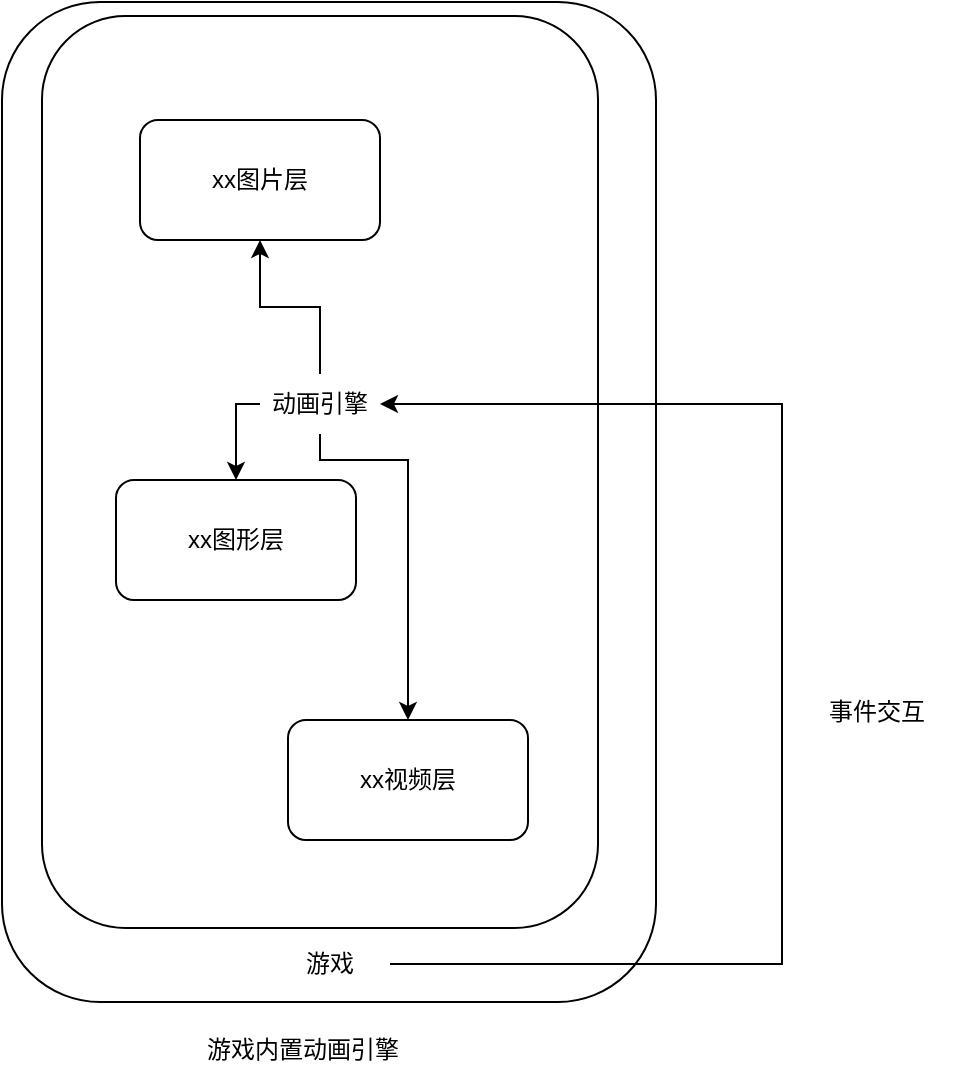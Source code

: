 <mxfile version="27.1.4" pages="4">
  <diagram name="第 1 页" id="yyOOsO7zVGeH69mSe8FG">
    <mxGraphModel dx="1426" dy="715" grid="0" gridSize="10" guides="1" tooltips="1" connect="1" arrows="1" fold="1" page="1" pageScale="1" pageWidth="827" pageHeight="1169" math="0" shadow="0">
      <root>
        <mxCell id="0" />
        <mxCell id="1" parent="0" />
        <mxCell id="M84I21mg1kucJbuXEiCf-1" value="" style="rounded=1;whiteSpace=wrap;html=1;" vertex="1" parent="1">
          <mxGeometry x="52" y="140" width="327" height="500" as="geometry" />
        </mxCell>
        <mxCell id="M84I21mg1kucJbuXEiCf-3" value="&lt;div&gt;&lt;br&gt;&lt;/div&gt;&lt;div&gt;&lt;br&gt;&lt;/div&gt;&lt;div&gt;&lt;br&gt;&lt;/div&gt;&lt;div&gt;&lt;br&gt;&lt;/div&gt;&lt;div&gt;&lt;br&gt;&lt;/div&gt;" style="rounded=1;whiteSpace=wrap;html=1;" vertex="1" parent="1">
          <mxGeometry x="72" y="147" width="278" height="456" as="geometry" />
        </mxCell>
        <mxCell id="M84I21mg1kucJbuXEiCf-4" value="xx图片层" style="rounded=1;whiteSpace=wrap;html=1;" vertex="1" parent="1">
          <mxGeometry x="121" y="199" width="120" height="60" as="geometry" />
        </mxCell>
        <mxCell id="M84I21mg1kucJbuXEiCf-5" value="xx视频层" style="rounded=1;whiteSpace=wrap;html=1;" vertex="1" parent="1">
          <mxGeometry x="195" y="499" width="120" height="60" as="geometry" />
        </mxCell>
        <mxCell id="M84I21mg1kucJbuXEiCf-6" value="xx图形层" style="rounded=1;whiteSpace=wrap;html=1;" vertex="1" parent="1">
          <mxGeometry x="109" y="379" width="120" height="60" as="geometry" />
        </mxCell>
        <mxCell id="mv1lopZAlZF5yoOhPt68-5" style="edgeStyle=orthogonalEdgeStyle;rounded=0;orthogonalLoop=1;jettySize=auto;html=1;exitX=1;exitY=0.5;exitDx=0;exitDy=0;entryX=1;entryY=0.5;entryDx=0;entryDy=0;" edge="1" parent="1" source="mv1lopZAlZF5yoOhPt68-2" target="mv1lopZAlZF5yoOhPt68-3">
          <mxGeometry relative="1" as="geometry">
            <Array as="points">
              <mxPoint x="442" y="621" />
              <mxPoint x="442" y="341" />
            </Array>
          </mxGeometry>
        </mxCell>
        <mxCell id="mv1lopZAlZF5yoOhPt68-2" value="游戏" style="text;html=1;align=center;verticalAlign=middle;whiteSpace=wrap;rounded=0;" vertex="1" parent="1">
          <mxGeometry x="186" y="606" width="60" height="30" as="geometry" />
        </mxCell>
        <mxCell id="mv1lopZAlZF5yoOhPt68-7" style="edgeStyle=orthogonalEdgeStyle;rounded=0;orthogonalLoop=1;jettySize=auto;html=1;exitX=0.5;exitY=0;exitDx=0;exitDy=0;entryX=0.5;entryY=1;entryDx=0;entryDy=0;" edge="1" parent="1" source="mv1lopZAlZF5yoOhPt68-3" target="M84I21mg1kucJbuXEiCf-4">
          <mxGeometry relative="1" as="geometry" />
        </mxCell>
        <mxCell id="mv1lopZAlZF5yoOhPt68-9" style="edgeStyle=orthogonalEdgeStyle;rounded=0;orthogonalLoop=1;jettySize=auto;html=1;exitX=0;exitY=0.5;exitDx=0;exitDy=0;entryX=0.5;entryY=0;entryDx=0;entryDy=0;" edge="1" parent="1" source="mv1lopZAlZF5yoOhPt68-3" target="M84I21mg1kucJbuXEiCf-6">
          <mxGeometry relative="1" as="geometry" />
        </mxCell>
        <mxCell id="mv1lopZAlZF5yoOhPt68-10" style="edgeStyle=orthogonalEdgeStyle;rounded=0;orthogonalLoop=1;jettySize=auto;html=1;exitX=0.5;exitY=1;exitDx=0;exitDy=0;" edge="1" parent="1" source="mv1lopZAlZF5yoOhPt68-3" target="M84I21mg1kucJbuXEiCf-5">
          <mxGeometry relative="1" as="geometry">
            <Array as="points">
              <mxPoint x="211" y="369" />
              <mxPoint x="255" y="369" />
            </Array>
          </mxGeometry>
        </mxCell>
        <mxCell id="mv1lopZAlZF5yoOhPt68-3" value="动画引擎" style="text;html=1;align=center;verticalAlign=middle;whiteSpace=wrap;rounded=0;" vertex="1" parent="1">
          <mxGeometry x="181" y="326" width="60" height="30" as="geometry" />
        </mxCell>
        <mxCell id="mv1lopZAlZF5yoOhPt68-6" value="事件交互" style="text;html=1;align=center;verticalAlign=middle;whiteSpace=wrap;rounded=0;" vertex="1" parent="1">
          <mxGeometry x="450" y="480" width="79" height="30" as="geometry" />
        </mxCell>
        <mxCell id="xynq_uZ7eenPWzUAIqmk-2" value="游戏内置动画引擎" style="text;html=1;align=center;verticalAlign=middle;whiteSpace=wrap;rounded=0;" vertex="1" parent="1">
          <mxGeometry x="133" y="649" width="139" height="30" as="geometry" />
        </mxCell>
      </root>
    </mxGraphModel>
  </diagram>
  <diagram id="NpsA3vHPyezCLq_kCRzI" name="第 2 页">
    <mxGraphModel dx="1426" dy="715" grid="0" gridSize="10" guides="1" tooltips="1" connect="1" arrows="1" fold="1" page="1" pageScale="1" pageWidth="827" pageHeight="1169" math="0" shadow="0">
      <root>
        <mxCell id="0" />
        <mxCell id="1" parent="0" />
        <mxCell id="SWvBQtzzpGkt-dgVxdhv-1" value="游戏画面" style="rounded=1;whiteSpace=wrap;html=1;" vertex="1" parent="1">
          <mxGeometry x="89" y="147" width="246" height="455" as="geometry" />
        </mxCell>
        <mxCell id="SWvBQtzzpGkt-dgVxdhv-2" value="" style="rounded=1;whiteSpace=wrap;html=1;" vertex="1" parent="1">
          <mxGeometry x="447" y="147" width="246" height="455" as="geometry" />
        </mxCell>
        <mxCell id="SWvBQtzzpGkt-dgVxdhv-8" style="edgeStyle=orthogonalEdgeStyle;rounded=0;orthogonalLoop=1;jettySize=auto;html=1;exitX=1;exitY=0.5;exitDx=0;exitDy=0;entryX=0;entryY=0.5;entryDx=0;entryDy=0;" edge="1" parent="1" source="SWvBQtzzpGkt-dgVxdhv-3" target="SWvBQtzzpGkt-dgVxdhv-7">
          <mxGeometry relative="1" as="geometry">
            <Array as="points">
              <mxPoint x="347" y="508" />
              <mxPoint x="347" y="381" />
            </Array>
          </mxGeometry>
        </mxCell>
        <mxCell id="SWvBQtzzpGkt-dgVxdhv-3" value="人物技能" style="rounded=1;whiteSpace=wrap;html=1;" vertex="1" parent="1">
          <mxGeometry x="105" y="463" width="111" height="90" as="geometry" />
        </mxCell>
        <mxCell id="SWvBQtzzpGkt-dgVxdhv-5" value="xx视频层" style="rounded=1;whiteSpace=wrap;html=1;" vertex="1" parent="1">
          <mxGeometry x="473" y="478" width="97" height="60" as="geometry" />
        </mxCell>
        <mxCell id="SWvBQtzzpGkt-dgVxdhv-9" style="edgeStyle=orthogonalEdgeStyle;rounded=0;orthogonalLoop=1;jettySize=auto;html=1;exitX=0.5;exitY=1;exitDx=0;exitDy=0;" edge="1" parent="1" source="SWvBQtzzpGkt-dgVxdhv-7" target="SWvBQtzzpGkt-dgVxdhv-5">
          <mxGeometry relative="1" as="geometry" />
        </mxCell>
        <mxCell id="SWvBQtzzpGkt-dgVxdhv-7" value="动画引擎" style="text;html=1;align=center;verticalAlign=middle;whiteSpace=wrap;rounded=0;" vertex="1" parent="1">
          <mxGeometry x="543" y="366" width="60" height="30" as="geometry" />
        </mxCell>
        <mxCell id="SWvBQtzzpGkt-dgVxdhv-12" value="ai检测" style="text;html=1;align=center;verticalAlign=middle;whiteSpace=wrap;rounded=0;" vertex="1" parent="1">
          <mxGeometry x="361" y="353" width="60" height="30" as="geometry" />
        </mxCell>
        <mxCell id="SWvBQtzzpGkt-dgVxdhv-13" value="游戏外挂动画引擎" style="text;html=1;align=center;verticalAlign=middle;whiteSpace=wrap;rounded=0;" vertex="1" parent="1">
          <mxGeometry x="305" y="617" width="139" height="30" as="geometry" />
        </mxCell>
      </root>
    </mxGraphModel>
  </diagram>
  <diagram id="4bWgh2qkm7Zr15dqAEAh" name="第 3 页">
    <mxGraphModel dx="1426" dy="715" grid="0" gridSize="10" guides="1" tooltips="1" connect="1" arrows="1" fold="1" page="1" pageScale="1" pageWidth="827" pageHeight="1169" math="0" shadow="0">
      <root>
        <mxCell id="0" />
        <mxCell id="1" parent="0" />
        <mxCell id="3RhO5XNM7NhrXDgVPLjm-10" value="" style="rounded=1;whiteSpace=wrap;html=1;" vertex="1" parent="1">
          <mxGeometry x="40" y="127" width="306" height="515" as="geometry" />
        </mxCell>
        <mxCell id="3RhO5XNM7NhrXDgVPLjm-1" value="游戏画面" style="rounded=1;whiteSpace=wrap;html=1;" vertex="1" parent="1">
          <mxGeometry x="74" y="154" width="246" height="455" as="geometry" />
        </mxCell>
        <mxCell id="3RhO5XNM7NhrXDgVPLjm-2" value="" style="rounded=1;whiteSpace=wrap;html=1;" vertex="1" parent="1">
          <mxGeometry x="537" y="160" width="246" height="455" as="geometry" />
        </mxCell>
        <mxCell id="3RhO5XNM7NhrXDgVPLjm-3" style="edgeStyle=orthogonalEdgeStyle;rounded=0;orthogonalLoop=1;jettySize=auto;html=1;exitX=1;exitY=0.5;exitDx=0;exitDy=0;entryX=0;entryY=0.5;entryDx=0;entryDy=0;" edge="1" parent="1" source="3RhO5XNM7NhrXDgVPLjm-4" target="3RhO5XNM7NhrXDgVPLjm-7">
          <mxGeometry relative="1" as="geometry">
            <Array as="points">
              <mxPoint x="364" y="515" />
              <mxPoint x="364" y="394" />
            </Array>
          </mxGeometry>
        </mxCell>
        <mxCell id="3RhO5XNM7NhrXDgVPLjm-4" value="人物技能" style="rounded=1;whiteSpace=wrap;html=1;" vertex="1" parent="1">
          <mxGeometry x="90" y="470" width="111" height="90" as="geometry" />
        </mxCell>
        <mxCell id="3RhO5XNM7NhrXDgVPLjm-5" value="xx视频层" style="rounded=1;whiteSpace=wrap;html=1;" vertex="1" parent="1">
          <mxGeometry x="563" y="491" width="97" height="60" as="geometry" />
        </mxCell>
        <mxCell id="3RhO5XNM7NhrXDgVPLjm-6" style="edgeStyle=orthogonalEdgeStyle;rounded=0;orthogonalLoop=1;jettySize=auto;html=1;exitX=0.5;exitY=1;exitDx=0;exitDy=0;" edge="1" parent="1" source="3RhO5XNM7NhrXDgVPLjm-7" target="3RhO5XNM7NhrXDgVPLjm-5">
          <mxGeometry relative="1" as="geometry" />
        </mxCell>
        <mxCell id="3RhO5XNM7NhrXDgVPLjm-16" style="edgeStyle=orthogonalEdgeStyle;rounded=0;orthogonalLoop=1;jettySize=auto;html=1;exitX=0.75;exitY=1;exitDx=0;exitDy=0;" edge="1" parent="1" source="3RhO5XNM7NhrXDgVPLjm-7" target="3RhO5XNM7NhrXDgVPLjm-15">
          <mxGeometry relative="1" as="geometry" />
        </mxCell>
        <mxCell id="3RhO5XNM7NhrXDgVPLjm-7" value="动画引擎" style="text;html=1;align=center;verticalAlign=middle;whiteSpace=wrap;rounded=0;" vertex="1" parent="1">
          <mxGeometry x="633" y="379" width="60" height="30" as="geometry" />
        </mxCell>
        <mxCell id="3RhO5XNM7NhrXDgVPLjm-8" value="ai检测" style="text;html=1;align=center;verticalAlign=middle;whiteSpace=wrap;rounded=0;" vertex="1" parent="1">
          <mxGeometry x="451" y="366" width="60" height="30" as="geometry" />
        </mxCell>
        <mxCell id="3RhO5XNM7NhrXDgVPLjm-9" value="直播间玩游戏外挂t动画引擎" style="text;html=1;align=center;verticalAlign=middle;whiteSpace=wrap;rounded=0;" vertex="1" parent="1">
          <mxGeometry x="407" y="640" width="196" height="30" as="geometry" />
        </mxCell>
        <mxCell id="3RhO5XNM7NhrXDgVPLjm-13" style="edgeStyle=orthogonalEdgeStyle;rounded=0;orthogonalLoop=1;jettySize=auto;html=1;exitX=1;exitY=0.25;exitDx=0;exitDy=0;entryX=0;entryY=1;entryDx=0;entryDy=0;" edge="1" parent="1" source="3RhO5XNM7NhrXDgVPLjm-11" target="3RhO5XNM7NhrXDgVPLjm-7">
          <mxGeometry relative="1" as="geometry">
            <Array as="points">
              <mxPoint x="380" y="620" />
              <mxPoint x="380" y="581" />
              <mxPoint x="517" y="581" />
              <mxPoint x="517" y="409" />
            </Array>
          </mxGeometry>
        </mxCell>
        <mxCell id="3RhO5XNM7NhrXDgVPLjm-11" value="直播间" style="text;html=1;align=center;verticalAlign=middle;whiteSpace=wrap;rounded=0;" vertex="1" parent="1">
          <mxGeometry x="163" y="612" width="60" height="30" as="geometry" />
        </mxCell>
        <mxCell id="3RhO5XNM7NhrXDgVPLjm-14" value="语音检测" style="text;html=1;align=center;verticalAlign=middle;resizable=0;points=[];autosize=1;strokeColor=none;fillColor=none;" vertex="1" parent="1">
          <mxGeometry x="411" y="549" width="66" height="26" as="geometry" />
        </mxCell>
        <mxCell id="3RhO5XNM7NhrXDgVPLjm-15" value="xx图片层" style="rounded=1;whiteSpace=wrap;html=1;" vertex="1" parent="1">
          <mxGeometry x="677" y="491" width="97" height="60" as="geometry" />
        </mxCell>
      </root>
    </mxGraphModel>
  </diagram>
  <diagram id="jSNYObH5BnjQDhdEHyS1" name="第 4 页">
    <mxGraphModel dx="1426" dy="715" grid="0" gridSize="10" guides="1" tooltips="1" connect="1" arrows="1" fold="1" page="1" pageScale="1" pageWidth="827" pageHeight="1169" math="0" shadow="0">
      <root>
        <mxCell id="0" />
        <mxCell id="1" parent="0" />
        <mxCell id="GyOO9r9RWIkBHaPdP82e-1" value="动画引擎" style="rounded=1;whiteSpace=wrap;html=1;" vertex="1" parent="1">
          <mxGeometry x="88" y="169" width="291" height="474" as="geometry" />
        </mxCell>
        <mxCell id="GyOO9r9RWIkBHaPdP82e-5" style="edgeStyle=orthogonalEdgeStyle;rounded=0;orthogonalLoop=1;jettySize=auto;html=1;exitX=0.5;exitY=0;exitDx=0;exitDy=0;entryX=1;entryY=0.5;entryDx=0;entryDy=0;" edge="1" parent="1" source="GyOO9r9RWIkBHaPdP82e-2" target="GyOO9r9RWIkBHaPdP82e-3">
          <mxGeometry relative="1" as="geometry" />
        </mxCell>
        <mxCell id="GyOO9r9RWIkBHaPdP82e-7" style="edgeStyle=orthogonalEdgeStyle;rounded=0;orthogonalLoop=1;jettySize=auto;html=1;exitX=0.5;exitY=0;exitDx=0;exitDy=0;entryX=1;entryY=0.5;entryDx=0;entryDy=0;" edge="1" parent="1" source="GyOO9r9RWIkBHaPdP82e-2" target="GyOO9r9RWIkBHaPdP82e-6">
          <mxGeometry relative="1" as="geometry" />
        </mxCell>
        <mxCell id="GyOO9r9RWIkBHaPdP82e-10" value="" style="ellipse;whiteSpace=wrap;html=1;aspect=fixed;" vertex="1" parent="1">
          <mxGeometry x="262" y="521" width="90" height="90" as="geometry" />
        </mxCell>
        <mxCell id="GyOO9r9RWIkBHaPdP82e-2" value="动画按钮" style="ellipse;whiteSpace=wrap;html=1;aspect=fixed;" vertex="1" parent="1">
          <mxGeometry x="271" y="530" width="71" height="71" as="geometry" />
        </mxCell>
        <mxCell id="GyOO9r9RWIkBHaPdP82e-3" value="XX视频" style="rounded=1;whiteSpace=wrap;html=1;" vertex="1" parent="1">
          <mxGeometry x="114" y="452" width="120" height="60" as="geometry" />
        </mxCell>
        <mxCell id="GyOO9r9RWIkBHaPdP82e-6" value="XX视频" style="rounded=1;whiteSpace=wrap;html=1;" vertex="1" parent="1">
          <mxGeometry x="120" y="226" width="162" height="138" as="geometry" />
        </mxCell>
        <mxCell id="GyOO9r9RWIkBHaPdP82e-8" value="多次" style="text;html=1;align=center;verticalAlign=middle;whiteSpace=wrap;rounded=0;" vertex="1" parent="1">
          <mxGeometry x="302" y="387" width="60" height="30" as="geometry" />
        </mxCell>
        <mxCell id="GyOO9r9RWIkBHaPdP82e-9" value="单次" style="text;html=1;align=center;verticalAlign=middle;whiteSpace=wrap;rounded=0;" vertex="1" parent="1">
          <mxGeometry x="236" y="486" width="60" height="30" as="geometry" />
        </mxCell>
        <mxCell id="GyOO9r9RWIkBHaPdP82e-11" value="倒计时显示" style="text;html=1;align=center;verticalAlign=middle;whiteSpace=wrap;rounded=0;" vertex="1" parent="1">
          <mxGeometry x="273" y="606" width="73.5" height="30" as="geometry" />
        </mxCell>
      </root>
    </mxGraphModel>
  </diagram>
</mxfile>
